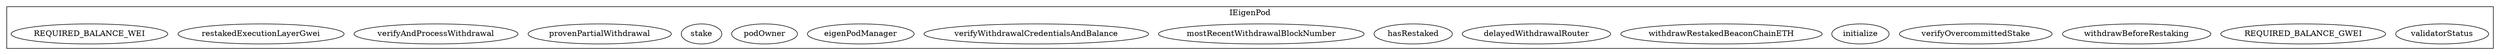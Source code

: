 strict digraph {
subgraph cluster_4852_IEigenPod {
label = "IEigenPod"
"4852_validatorStatus" [label="validatorStatus"]
"4852_REQUIRED_BALANCE_GWEI" [label="REQUIRED_BALANCE_GWEI"]
"4852_withdrawBeforeRestaking" [label="withdrawBeforeRestaking"]
"4852_verifyOvercommittedStake" [label="verifyOvercommittedStake"]
"4852_initialize" [label="initialize"]
"4852_withdrawRestakedBeaconChainETH" [label="withdrawRestakedBeaconChainETH"]
"4852_delayedWithdrawalRouter" [label="delayedWithdrawalRouter"]
"4852_hasRestaked" [label="hasRestaked"]
"4852_mostRecentWithdrawalBlockNumber" [label="mostRecentWithdrawalBlockNumber"]
"4852_verifyWithdrawalCredentialsAndBalance" [label="verifyWithdrawalCredentialsAndBalance"]
"4852_eigenPodManager" [label="eigenPodManager"]
"4852_podOwner" [label="podOwner"]
"4852_stake" [label="stake"]
"4852_provenPartialWithdrawal" [label="provenPartialWithdrawal"]
"4852_verifyAndProcessWithdrawal" [label="verifyAndProcessWithdrawal"]
"4852_restakedExecutionLayerGwei" [label="restakedExecutionLayerGwei"]
"4852_REQUIRED_BALANCE_WEI" [label="REQUIRED_BALANCE_WEI"]
}subgraph cluster_solidity {
label = "[Solidity]"
}
}